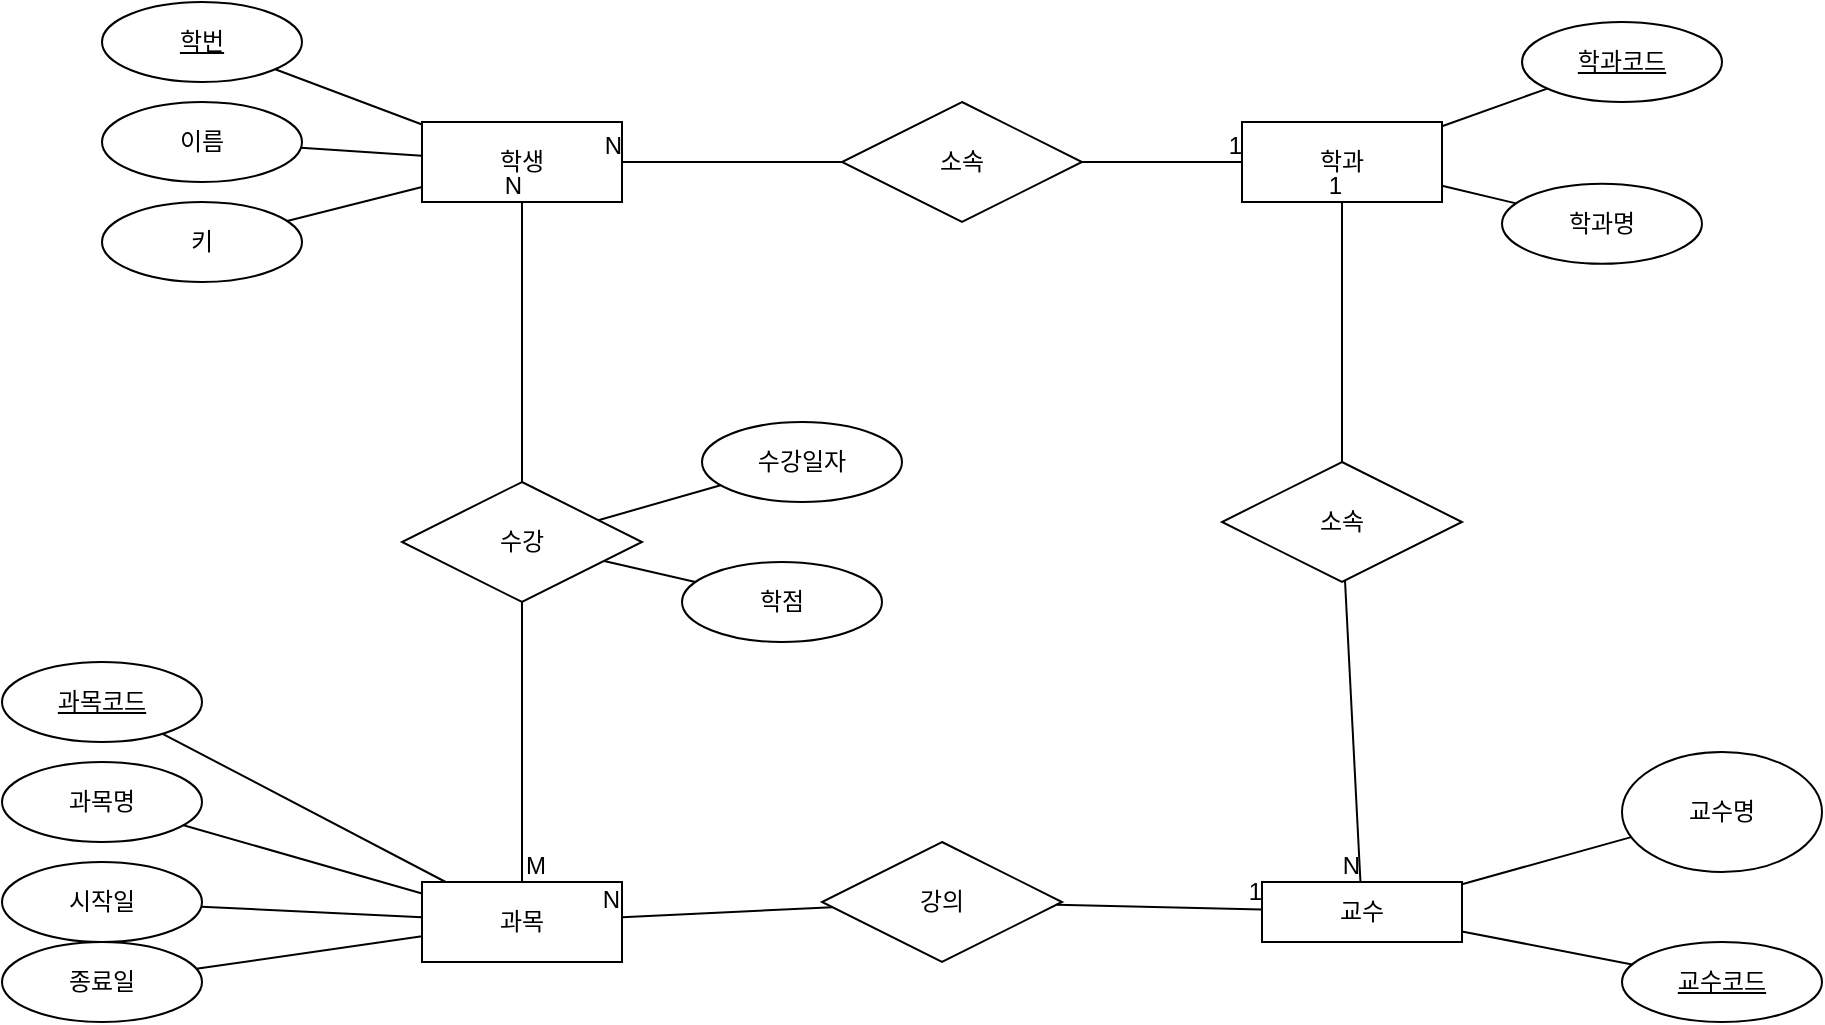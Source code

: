<mxfile>
    <diagram id="NieGqCTkv0GdGiH4IYMh" name="Page-1">
        <mxGraphModel dx="1876" dy="787" grid="1" gridSize="10" guides="1" tooltips="1" connect="1" arrows="1" fold="1" page="1" pageScale="1" pageWidth="850" pageHeight="1100" math="0" shadow="0">
            <root>
                <mxCell id="0"/>
                <mxCell id="1" parent="0"/>
                <mxCell id="2" value="학생" style="whiteSpace=wrap;html=1;align=center;" parent="1" vertex="1">
                    <mxGeometry x="140" y="90" width="100" height="40" as="geometry"/>
                </mxCell>
                <mxCell id="3" value="과목" style="whiteSpace=wrap;html=1;align=center;" parent="1" vertex="1">
                    <mxGeometry x="140" y="470" width="100" height="40" as="geometry"/>
                </mxCell>
                <mxCell id="4" value="교수" style="whiteSpace=wrap;html=1;align=center;" parent="1" vertex="1">
                    <mxGeometry x="560" y="470" width="100" height="30" as="geometry"/>
                </mxCell>
                <mxCell id="5" value="학과" style="whiteSpace=wrap;html=1;align=center;" parent="1" vertex="1">
                    <mxGeometry x="550" y="90" width="100" height="40" as="geometry"/>
                </mxCell>
                <mxCell id="6" value="학번" style="ellipse;whiteSpace=wrap;html=1;align=center;fontStyle=4;" parent="1" vertex="1">
                    <mxGeometry x="-20" y="30" width="100" height="40" as="geometry"/>
                </mxCell>
                <mxCell id="7" value="과목코드" style="ellipse;whiteSpace=wrap;html=1;align=center;fontStyle=4;" parent="1" vertex="1">
                    <mxGeometry x="-70" y="360" width="100" height="40" as="geometry"/>
                </mxCell>
                <mxCell id="8" value="학과코드" style="ellipse;whiteSpace=wrap;html=1;align=center;fontStyle=4;" parent="1" vertex="1">
                    <mxGeometry x="690" y="40" width="100" height="40" as="geometry"/>
                </mxCell>
                <mxCell id="9" value="교수코드" style="ellipse;whiteSpace=wrap;html=1;align=center;fontStyle=4;" parent="1" vertex="1">
                    <mxGeometry x="740" y="500" width="100" height="40" as="geometry"/>
                </mxCell>
                <mxCell id="10" value="이름" style="ellipse;whiteSpace=wrap;html=1;align=center;" parent="1" vertex="1">
                    <mxGeometry x="-20" y="80" width="100" height="40" as="geometry"/>
                </mxCell>
                <mxCell id="11" value="키" style="ellipse;whiteSpace=wrap;html=1;align=center;" parent="1" vertex="1">
                    <mxGeometry x="-20" y="130" width="100" height="40" as="geometry"/>
                </mxCell>
                <mxCell id="12" value="과목명" style="ellipse;whiteSpace=wrap;html=1;align=center;" parent="1" vertex="1">
                    <mxGeometry x="-70" y="410" width="100" height="40" as="geometry"/>
                </mxCell>
                <mxCell id="13" value="시작일" style="ellipse;whiteSpace=wrap;html=1;align=center;" parent="1" vertex="1">
                    <mxGeometry x="-70" y="460" width="100" height="40" as="geometry"/>
                </mxCell>
                <mxCell id="14" value="종료일" style="ellipse;whiteSpace=wrap;html=1;align=center;" parent="1" vertex="1">
                    <mxGeometry x="-70" y="500" width="100" height="40" as="geometry"/>
                </mxCell>
                <mxCell id="15" value="교수명" style="ellipse;whiteSpace=wrap;html=1;align=center;" parent="1" vertex="1">
                    <mxGeometry x="740" y="405" width="100" height="60" as="geometry"/>
                </mxCell>
                <mxCell id="16" value="학과명" style="ellipse;whiteSpace=wrap;html=1;align=center;" parent="1" vertex="1">
                    <mxGeometry x="680" y="120.9" width="100" height="40" as="geometry"/>
                </mxCell>
                <mxCell id="17" value="" style="endArrow=none;html=1;rounded=0;" parent="1" source="6" target="2" edge="1">
                    <mxGeometry relative="1" as="geometry">
                        <mxPoint x="340" y="400" as="sourcePoint"/>
                        <mxPoint x="500" y="400" as="targetPoint"/>
                    </mxGeometry>
                </mxCell>
                <mxCell id="18" value="" style="endArrow=none;html=1;rounded=0;" parent="1" source="11" target="2" edge="1">
                    <mxGeometry relative="1" as="geometry">
                        <mxPoint x="73.031" y="75.014" as="sourcePoint"/>
                        <mxPoint x="150" y="110" as="targetPoint"/>
                    </mxGeometry>
                </mxCell>
                <mxCell id="19" value="" style="endArrow=none;html=1;rounded=0;" parent="1" source="10" target="2" edge="1">
                    <mxGeometry relative="1" as="geometry">
                        <mxPoint x="83.031" y="85.014" as="sourcePoint"/>
                        <mxPoint x="160" y="120" as="targetPoint"/>
                    </mxGeometry>
                </mxCell>
                <mxCell id="20" value="" style="endArrow=none;html=1;rounded=0;" parent="1" source="7" target="3" edge="1">
                    <mxGeometry relative="1" as="geometry">
                        <mxPoint x="0.5" y="480" as="sourcePoint"/>
                        <mxPoint x="160.5" y="480" as="targetPoint"/>
                    </mxGeometry>
                </mxCell>
                <mxCell id="21" value="" style="endArrow=none;html=1;rounded=0;" parent="1" source="12" target="3" edge="1">
                    <mxGeometry relative="1" as="geometry">
                        <mxPoint x="-271.871" y="503.17" as="sourcePoint"/>
                        <mxPoint x="-189.5" y="532.353" as="targetPoint"/>
                    </mxGeometry>
                </mxCell>
                <mxCell id="22" value="" style="endArrow=none;html=1;rounded=0;" parent="1" source="13" target="3" edge="1">
                    <mxGeometry relative="1" as="geometry">
                        <mxPoint x="-261.871" y="513.17" as="sourcePoint"/>
                        <mxPoint x="-179.5" y="542.353" as="targetPoint"/>
                    </mxGeometry>
                </mxCell>
                <mxCell id="23" value="" style="endArrow=none;html=1;rounded=0;" parent="1" source="14" target="3" edge="1">
                    <mxGeometry relative="1" as="geometry">
                        <mxPoint x="-251.871" y="523.17" as="sourcePoint"/>
                        <mxPoint x="-169.5" y="552.353" as="targetPoint"/>
                    </mxGeometry>
                </mxCell>
                <mxCell id="24" value="" style="endArrow=none;html=1;rounded=0;" parent="1" source="15" target="4" edge="1">
                    <mxGeometry relative="1" as="geometry">
                        <mxPoint x="370" y="280" as="sourcePoint"/>
                        <mxPoint x="530" y="280" as="targetPoint"/>
                    </mxGeometry>
                </mxCell>
                <mxCell id="25" value="" style="endArrow=none;html=1;rounded=0;" parent="1" source="4" target="9" edge="1">
                    <mxGeometry relative="1" as="geometry">
                        <mxPoint x="370" y="280" as="sourcePoint"/>
                        <mxPoint x="812.617" y="423.266" as="targetPoint"/>
                    </mxGeometry>
                </mxCell>
                <mxCell id="27" value="" style="endArrow=none;html=1;rounded=0;" parent="1" source="16" target="5" edge="1">
                    <mxGeometry relative="1" as="geometry">
                        <mxPoint x="695.758" y="130.0" as="sourcePoint"/>
                        <mxPoint x="657.68" y="417.567" as="targetPoint"/>
                    </mxGeometry>
                </mxCell>
                <mxCell id="28" value="" style="endArrow=none;html=1;rounded=0;" parent="1" source="8" target="5" edge="1">
                    <mxGeometry relative="1" as="geometry">
                        <mxPoint x="702.325" y="55.042" as="sourcePoint"/>
                        <mxPoint x="667.68" y="427.567" as="targetPoint"/>
                    </mxGeometry>
                </mxCell>
                <mxCell id="29" value="강의" style="shape=rhombus;perimeter=rhombusPerimeter;whiteSpace=wrap;html=1;align=center;" parent="1" vertex="1">
                    <mxGeometry x="340" y="450" width="120" height="60" as="geometry"/>
                </mxCell>
                <mxCell id="31" value="소속" style="shape=rhombus;perimeter=rhombusPerimeter;whiteSpace=wrap;html=1;align=center;" parent="1" vertex="1">
                    <mxGeometry x="350" y="80" width="120" height="60" as="geometry"/>
                </mxCell>
                <mxCell id="46" value="" style="endArrow=none;html=1;rounded=0;" parent="1" source="31" target="2" edge="1">
                    <mxGeometry relative="1" as="geometry">
                        <mxPoint x="398.542" y="172.671" as="sourcePoint"/>
                        <mxPoint x="240" y="223.857" as="targetPoint"/>
                    </mxGeometry>
                </mxCell>
                <mxCell id="47" value="N" style="resizable=0;html=1;align=right;verticalAlign=bottom;" parent="46" connectable="0" vertex="1">
                    <mxGeometry x="1" relative="1" as="geometry"/>
                </mxCell>
                <mxCell id="48" value="" style="endArrow=none;html=1;rounded=0;" parent="1" source="31" target="5" edge="1">
                    <mxGeometry relative="1" as="geometry">
                        <mxPoint x="440" y="150.4" as="sourcePoint"/>
                        <mxPoint x="600" y="150.4" as="targetPoint"/>
                    </mxGeometry>
                </mxCell>
                <mxCell id="49" value="1" style="resizable=0;html=1;align=right;verticalAlign=bottom;" parent="48" connectable="0" vertex="1">
                    <mxGeometry x="1" relative="1" as="geometry"/>
                </mxCell>
                <mxCell id="53" value="" style="endArrow=none;html=1;rounded=0;" parent="1" source="29" target="4" edge="1">
                    <mxGeometry relative="1" as="geometry">
                        <mxPoint x="350" y="350" as="sourcePoint"/>
                        <mxPoint x="510" y="350" as="targetPoint"/>
                    </mxGeometry>
                </mxCell>
                <mxCell id="54" value="1" style="resizable=0;html=1;align=right;verticalAlign=bottom;" parent="53" connectable="0" vertex="1">
                    <mxGeometry x="1" relative="1" as="geometry"/>
                </mxCell>
                <mxCell id="55" value="" style="endArrow=none;html=1;rounded=0;" parent="1" source="29" target="3" edge="1">
                    <mxGeometry relative="1" as="geometry">
                        <mxPoint x="540" y="290" as="sourcePoint"/>
                        <mxPoint x="600" y="270" as="targetPoint"/>
                    </mxGeometry>
                </mxCell>
                <mxCell id="56" value="N" style="resizable=0;html=1;align=right;verticalAlign=bottom;" parent="55" connectable="0" vertex="1">
                    <mxGeometry x="1" relative="1" as="geometry"/>
                </mxCell>
                <mxCell id="60" value="학점" style="ellipse;whiteSpace=wrap;html=1;align=center;" parent="1" vertex="1">
                    <mxGeometry x="270" y="310" width="100" height="40" as="geometry"/>
                </mxCell>
                <mxCell id="61" value="수강일자" style="ellipse;whiteSpace=wrap;html=1;align=center;" parent="1" vertex="1">
                    <mxGeometry x="280" y="240" width="100" height="40" as="geometry"/>
                </mxCell>
                <mxCell id="65" value="" style="endArrow=none;html=1;rounded=0;" parent="1" source="30" target="61" edge="1">
                    <mxGeometry relative="1" as="geometry">
                        <mxPoint x="350" y="320" as="sourcePoint"/>
                        <mxPoint x="510" y="320" as="targetPoint"/>
                    </mxGeometry>
                </mxCell>
                <mxCell id="66" value="" style="endArrow=none;html=1;rounded=0;" parent="1" source="30" target="60" edge="1">
                    <mxGeometry relative="1" as="geometry">
                        <mxPoint x="408.182" y="259.091" as="sourcePoint"/>
                        <mxPoint x="469.313" y="241.625" as="targetPoint"/>
                    </mxGeometry>
                </mxCell>
                <mxCell id="67" value="소속" style="shape=rhombus;perimeter=rhombusPerimeter;whiteSpace=wrap;html=1;align=center;" vertex="1" parent="1">
                    <mxGeometry x="540" y="260" width="120" height="60" as="geometry"/>
                </mxCell>
                <mxCell id="68" value="" style="endArrow=none;html=1;rounded=0;" edge="1" parent="1" source="3" target="2">
                    <mxGeometry relative="1" as="geometry">
                        <mxPoint x="320" y="350" as="sourcePoint"/>
                        <mxPoint x="480" y="350" as="targetPoint"/>
                    </mxGeometry>
                </mxCell>
                <mxCell id="69" value="M" style="resizable=0;html=1;align=left;verticalAlign=bottom;" connectable="0" vertex="1" parent="68">
                    <mxGeometry x="-1" relative="1" as="geometry"/>
                </mxCell>
                <mxCell id="70" value="N" style="resizable=0;html=1;align=right;verticalAlign=bottom;" connectable="0" vertex="1" parent="68">
                    <mxGeometry x="1" relative="1" as="geometry"/>
                </mxCell>
                <mxCell id="71" value="" style="endArrow=none;html=1;rounded=0;" edge="1" parent="1" source="67" target="5">
                    <mxGeometry relative="1" as="geometry">
                        <mxPoint x="480" y="120" as="sourcePoint"/>
                        <mxPoint x="560" y="120" as="targetPoint"/>
                    </mxGeometry>
                </mxCell>
                <mxCell id="72" value="1" style="resizable=0;html=1;align=right;verticalAlign=bottom;" connectable="0" vertex="1" parent="71">
                    <mxGeometry x="1" relative="1" as="geometry"/>
                </mxCell>
                <mxCell id="73" value="" style="endArrow=none;html=1;rounded=0;" edge="1" parent="1" source="67" target="4">
                    <mxGeometry relative="1" as="geometry">
                        <mxPoint x="665" y="390" as="sourcePoint"/>
                        <mxPoint x="555" y="390" as="targetPoint"/>
                    </mxGeometry>
                </mxCell>
                <mxCell id="74" value="N" style="resizable=0;html=1;align=right;verticalAlign=bottom;" connectable="0" vertex="1" parent="73">
                    <mxGeometry x="1" relative="1" as="geometry"/>
                </mxCell>
                <mxCell id="30" value="수강" style="shape=rhombus;perimeter=rhombusPerimeter;whiteSpace=wrap;html=1;align=center;" parent="1" vertex="1">
                    <mxGeometry x="130" y="270" width="120" height="60" as="geometry"/>
                </mxCell>
            </root>
        </mxGraphModel>
    </diagram>
    <diagram id="f-22_znBf643ULMRGMoe" name="Page-2">
        <mxGraphModel dx="1876" dy="787" grid="1" gridSize="10" guides="1" tooltips="1" connect="1" arrows="1" fold="1" page="1" pageScale="1" pageWidth="850" pageHeight="1100" math="0" shadow="0">
            <root>
                <mxCell id="0"/>
                <mxCell id="1" parent="0"/>
                <mxCell id="KoeBPJFV_SuBEPSKDbKb-14" value="Table" style="shape=table;startSize=40;container=1;collapsible=1;childLayout=tableLayout;fixedRows=1;rowLines=0;fontStyle=1;align=center;resizeLast=1;" vertex="1" parent="1">
                    <mxGeometry x="440" y="410" width="180" height="130" as="geometry"/>
                </mxCell>
                <mxCell id="KoeBPJFV_SuBEPSKDbKb-15" value="" style="shape=tableRow;horizontal=0;startSize=0;swimlaneHead=0;swimlaneBody=0;fillColor=none;collapsible=0;dropTarget=0;points=[[0,0.5],[1,0.5]];portConstraint=eastwest;top=0;left=0;right=0;bottom=0;" vertex="1" parent="KoeBPJFV_SuBEPSKDbKb-14">
                    <mxGeometry y="40" width="180" height="30" as="geometry"/>
                </mxCell>
                <mxCell id="KoeBPJFV_SuBEPSKDbKb-16" value="PK,FK1" style="shape=partialRectangle;connectable=0;fillColor=none;top=0;left=0;bottom=0;right=0;fontStyle=1;overflow=hidden;" vertex="1" parent="KoeBPJFV_SuBEPSKDbKb-15">
                    <mxGeometry width="60" height="30" as="geometry">
                        <mxRectangle width="60" height="30" as="alternateBounds"/>
                    </mxGeometry>
                </mxCell>
                <mxCell id="KoeBPJFV_SuBEPSKDbKb-17" value="Row 1" style="shape=partialRectangle;connectable=0;fillColor=none;top=0;left=0;bottom=0;right=0;align=left;spacingLeft=6;fontStyle=5;overflow=hidden;" vertex="1" parent="KoeBPJFV_SuBEPSKDbKb-15">
                    <mxGeometry x="60" width="120" height="30" as="geometry">
                        <mxRectangle width="120" height="30" as="alternateBounds"/>
                    </mxGeometry>
                </mxCell>
                <mxCell id="KoeBPJFV_SuBEPSKDbKb-18" value="" style="shape=tableRow;horizontal=0;startSize=0;swimlaneHead=0;swimlaneBody=0;fillColor=none;collapsible=0;dropTarget=0;points=[[0,0.5],[1,0.5]];portConstraint=eastwest;top=0;left=0;right=0;bottom=1;" vertex="1" parent="KoeBPJFV_SuBEPSKDbKb-14">
                    <mxGeometry y="70" width="180" height="30" as="geometry"/>
                </mxCell>
                <mxCell id="KoeBPJFV_SuBEPSKDbKb-19" value="PK,FK2" style="shape=partialRectangle;connectable=0;fillColor=none;top=0;left=0;bottom=0;right=0;fontStyle=1;overflow=hidden;" vertex="1" parent="KoeBPJFV_SuBEPSKDbKb-18">
                    <mxGeometry width="60" height="30" as="geometry">
                        <mxRectangle width="60" height="30" as="alternateBounds"/>
                    </mxGeometry>
                </mxCell>
                <mxCell id="KoeBPJFV_SuBEPSKDbKb-20" value="Row 2" style="shape=partialRectangle;connectable=0;fillColor=none;top=0;left=0;bottom=0;right=0;align=left;spacingLeft=6;fontStyle=5;overflow=hidden;" vertex="1" parent="KoeBPJFV_SuBEPSKDbKb-18">
                    <mxGeometry x="60" width="120" height="30" as="geometry">
                        <mxRectangle width="120" height="30" as="alternateBounds"/>
                    </mxGeometry>
                </mxCell>
                <mxCell id="KoeBPJFV_SuBEPSKDbKb-21" value="" style="shape=tableRow;horizontal=0;startSize=0;swimlaneHead=0;swimlaneBody=0;fillColor=none;collapsible=0;dropTarget=0;points=[[0,0.5],[1,0.5]];portConstraint=eastwest;top=0;left=0;right=0;bottom=0;" vertex="1" parent="KoeBPJFV_SuBEPSKDbKb-14">
                    <mxGeometry y="100" width="180" height="30" as="geometry"/>
                </mxCell>
                <mxCell id="KoeBPJFV_SuBEPSKDbKb-22" value="" style="shape=partialRectangle;connectable=0;fillColor=none;top=0;left=0;bottom=0;right=0;editable=1;overflow=hidden;" vertex="1" parent="KoeBPJFV_SuBEPSKDbKb-21">
                    <mxGeometry width="60" height="30" as="geometry">
                        <mxRectangle width="60" height="30" as="alternateBounds"/>
                    </mxGeometry>
                </mxCell>
                <mxCell id="KoeBPJFV_SuBEPSKDbKb-23" value="Row 3" style="shape=partialRectangle;connectable=0;fillColor=none;top=0;left=0;bottom=0;right=0;align=left;spacingLeft=6;overflow=hidden;" vertex="1" parent="KoeBPJFV_SuBEPSKDbKb-21">
                    <mxGeometry x="60" width="120" height="30" as="geometry">
                        <mxRectangle width="120" height="30" as="alternateBounds"/>
                    </mxGeometry>
                </mxCell>
                <mxCell id="KoeBPJFV_SuBEPSKDbKb-27" value="Table" style="shape=table;startSize=30;container=1;collapsible=1;childLayout=tableLayout;fixedRows=1;rowLines=0;fontStyle=1;align=center;resizeLast=1;" vertex="1" parent="1">
                    <mxGeometry x="170" y="240" width="180" height="150" as="geometry"/>
                </mxCell>
                <mxCell id="KoeBPJFV_SuBEPSKDbKb-28" value="" style="shape=tableRow;horizontal=0;startSize=0;swimlaneHead=0;swimlaneBody=0;fillColor=none;collapsible=0;dropTarget=0;points=[[0,0.5],[1,0.5]];portConstraint=eastwest;top=0;left=0;right=0;bottom=0;" vertex="1" parent="KoeBPJFV_SuBEPSKDbKb-27">
                    <mxGeometry y="30" width="180" height="30" as="geometry"/>
                </mxCell>
                <mxCell id="KoeBPJFV_SuBEPSKDbKb-29" value="PK,FK1" style="shape=partialRectangle;connectable=0;fillColor=none;top=0;left=0;bottom=0;right=0;fontStyle=1;overflow=hidden;" vertex="1" parent="KoeBPJFV_SuBEPSKDbKb-28">
                    <mxGeometry width="60" height="30" as="geometry">
                        <mxRectangle width="60" height="30" as="alternateBounds"/>
                    </mxGeometry>
                </mxCell>
                <mxCell id="KoeBPJFV_SuBEPSKDbKb-30" value="Row 1" style="shape=partialRectangle;connectable=0;fillColor=none;top=0;left=0;bottom=0;right=0;align=left;spacingLeft=6;fontStyle=5;overflow=hidden;" vertex="1" parent="KoeBPJFV_SuBEPSKDbKb-28">
                    <mxGeometry x="60" width="120" height="30" as="geometry">
                        <mxRectangle width="120" height="30" as="alternateBounds"/>
                    </mxGeometry>
                </mxCell>
                <mxCell id="KoeBPJFV_SuBEPSKDbKb-31" value="" style="shape=tableRow;horizontal=0;startSize=0;swimlaneHead=0;swimlaneBody=0;fillColor=none;collapsible=0;dropTarget=0;points=[[0,0.5],[1,0.5]];portConstraint=eastwest;top=0;left=0;right=0;bottom=1;" vertex="1" parent="KoeBPJFV_SuBEPSKDbKb-27">
                    <mxGeometry y="60" width="180" height="30" as="geometry"/>
                </mxCell>
                <mxCell id="KoeBPJFV_SuBEPSKDbKb-32" value="PK,FK2" style="shape=partialRectangle;connectable=0;fillColor=none;top=0;left=0;bottom=0;right=0;fontStyle=1;overflow=hidden;" vertex="1" parent="KoeBPJFV_SuBEPSKDbKb-31">
                    <mxGeometry width="60" height="30" as="geometry">
                        <mxRectangle width="60" height="30" as="alternateBounds"/>
                    </mxGeometry>
                </mxCell>
                <mxCell id="KoeBPJFV_SuBEPSKDbKb-33" value="Row 2" style="shape=partialRectangle;connectable=0;fillColor=none;top=0;left=0;bottom=0;right=0;align=left;spacingLeft=6;fontStyle=5;overflow=hidden;" vertex="1" parent="KoeBPJFV_SuBEPSKDbKb-31">
                    <mxGeometry x="60" width="120" height="30" as="geometry">
                        <mxRectangle width="120" height="30" as="alternateBounds"/>
                    </mxGeometry>
                </mxCell>
                <mxCell id="KoeBPJFV_SuBEPSKDbKb-34" value="" style="shape=tableRow;horizontal=0;startSize=0;swimlaneHead=0;swimlaneBody=0;fillColor=none;collapsible=0;dropTarget=0;points=[[0,0.5],[1,0.5]];portConstraint=eastwest;top=0;left=0;right=0;bottom=0;" vertex="1" parent="KoeBPJFV_SuBEPSKDbKb-27">
                    <mxGeometry y="90" width="180" height="30" as="geometry"/>
                </mxCell>
                <mxCell id="KoeBPJFV_SuBEPSKDbKb-35" value="" style="shape=partialRectangle;connectable=0;fillColor=none;top=0;left=0;bottom=0;right=0;editable=1;overflow=hidden;" vertex="1" parent="KoeBPJFV_SuBEPSKDbKb-34">
                    <mxGeometry width="60" height="30" as="geometry">
                        <mxRectangle width="60" height="30" as="alternateBounds"/>
                    </mxGeometry>
                </mxCell>
                <mxCell id="KoeBPJFV_SuBEPSKDbKb-36" value="Row 3" style="shape=partialRectangle;connectable=0;fillColor=none;top=0;left=0;bottom=0;right=0;align=left;spacingLeft=6;overflow=hidden;" vertex="1" parent="KoeBPJFV_SuBEPSKDbKb-34">
                    <mxGeometry x="60" width="120" height="30" as="geometry">
                        <mxRectangle width="120" height="30" as="alternateBounds"/>
                    </mxGeometry>
                </mxCell>
                <mxCell id="KoeBPJFV_SuBEPSKDbKb-37" value="" style="shape=tableRow;horizontal=0;startSize=0;swimlaneHead=0;swimlaneBody=0;fillColor=none;collapsible=0;dropTarget=0;points=[[0,0.5],[1,0.5]];portConstraint=eastwest;top=0;left=0;right=0;bottom=0;" vertex="1" parent="KoeBPJFV_SuBEPSKDbKb-27">
                    <mxGeometry y="120" width="180" height="30" as="geometry"/>
                </mxCell>
                <mxCell id="KoeBPJFV_SuBEPSKDbKb-38" value="" style="shape=partialRectangle;connectable=0;fillColor=none;top=0;left=0;bottom=0;right=0;editable=1;overflow=hidden;" vertex="1" parent="KoeBPJFV_SuBEPSKDbKb-37">
                    <mxGeometry width="60" height="30" as="geometry">
                        <mxRectangle width="60" height="30" as="alternateBounds"/>
                    </mxGeometry>
                </mxCell>
                <mxCell id="KoeBPJFV_SuBEPSKDbKb-39" value="Row 4" style="shape=partialRectangle;connectable=0;fillColor=none;top=0;left=0;bottom=0;right=0;align=left;spacingLeft=6;overflow=hidden;" vertex="1" parent="KoeBPJFV_SuBEPSKDbKb-37">
                    <mxGeometry x="60" width="120" height="30" as="geometry">
                        <mxRectangle width="120" height="30" as="alternateBounds"/>
                    </mxGeometry>
                </mxCell>
                <mxCell id="KoeBPJFV_SuBEPSKDbKb-40" value="Table" style="shape=table;startSize=30;container=1;collapsible=1;childLayout=tableLayout;fixedRows=1;rowLines=0;fontStyle=1;align=center;resizeLast=1;" vertex="1" parent="1">
                    <mxGeometry x="-80" y="430" width="180" height="150" as="geometry"/>
                </mxCell>
                <mxCell id="KoeBPJFV_SuBEPSKDbKb-41" value="" style="shape=tableRow;horizontal=0;startSize=0;swimlaneHead=0;swimlaneBody=0;fillColor=none;collapsible=0;dropTarget=0;points=[[0,0.5],[1,0.5]];portConstraint=eastwest;top=0;left=0;right=0;bottom=0;" vertex="1" parent="KoeBPJFV_SuBEPSKDbKb-40">
                    <mxGeometry y="30" width="180" height="30" as="geometry"/>
                </mxCell>
                <mxCell id="KoeBPJFV_SuBEPSKDbKb-42" value="PK,FK1" style="shape=partialRectangle;connectable=0;fillColor=none;top=0;left=0;bottom=0;right=0;fontStyle=1;overflow=hidden;" vertex="1" parent="KoeBPJFV_SuBEPSKDbKb-41">
                    <mxGeometry width="60" height="30" as="geometry">
                        <mxRectangle width="60" height="30" as="alternateBounds"/>
                    </mxGeometry>
                </mxCell>
                <mxCell id="KoeBPJFV_SuBEPSKDbKb-43" value="Row 1" style="shape=partialRectangle;connectable=0;fillColor=none;top=0;left=0;bottom=0;right=0;align=left;spacingLeft=6;fontStyle=5;overflow=hidden;" vertex="1" parent="KoeBPJFV_SuBEPSKDbKb-41">
                    <mxGeometry x="60" width="120" height="30" as="geometry">
                        <mxRectangle width="120" height="30" as="alternateBounds"/>
                    </mxGeometry>
                </mxCell>
                <mxCell id="KoeBPJFV_SuBEPSKDbKb-44" value="" style="shape=tableRow;horizontal=0;startSize=0;swimlaneHead=0;swimlaneBody=0;fillColor=none;collapsible=0;dropTarget=0;points=[[0,0.5],[1,0.5]];portConstraint=eastwest;top=0;left=0;right=0;bottom=1;" vertex="1" parent="KoeBPJFV_SuBEPSKDbKb-40">
                    <mxGeometry y="60" width="180" height="30" as="geometry"/>
                </mxCell>
                <mxCell id="KoeBPJFV_SuBEPSKDbKb-45" value="PK,FK2" style="shape=partialRectangle;connectable=0;fillColor=none;top=0;left=0;bottom=0;right=0;fontStyle=1;overflow=hidden;" vertex="1" parent="KoeBPJFV_SuBEPSKDbKb-44">
                    <mxGeometry width="60" height="30" as="geometry">
                        <mxRectangle width="60" height="30" as="alternateBounds"/>
                    </mxGeometry>
                </mxCell>
                <mxCell id="KoeBPJFV_SuBEPSKDbKb-46" value="Row 2" style="shape=partialRectangle;connectable=0;fillColor=none;top=0;left=0;bottom=0;right=0;align=left;spacingLeft=6;fontStyle=5;overflow=hidden;" vertex="1" parent="KoeBPJFV_SuBEPSKDbKb-44">
                    <mxGeometry x="60" width="120" height="30" as="geometry">
                        <mxRectangle width="120" height="30" as="alternateBounds"/>
                    </mxGeometry>
                </mxCell>
                <mxCell id="KoeBPJFV_SuBEPSKDbKb-47" value="" style="shape=tableRow;horizontal=0;startSize=0;swimlaneHead=0;swimlaneBody=0;fillColor=none;collapsible=0;dropTarget=0;points=[[0,0.5],[1,0.5]];portConstraint=eastwest;top=0;left=0;right=0;bottom=0;" vertex="1" parent="KoeBPJFV_SuBEPSKDbKb-40">
                    <mxGeometry y="90" width="180" height="30" as="geometry"/>
                </mxCell>
                <mxCell id="KoeBPJFV_SuBEPSKDbKb-48" value="" style="shape=partialRectangle;connectable=0;fillColor=none;top=0;left=0;bottom=0;right=0;editable=1;overflow=hidden;" vertex="1" parent="KoeBPJFV_SuBEPSKDbKb-47">
                    <mxGeometry width="60" height="30" as="geometry">
                        <mxRectangle width="60" height="30" as="alternateBounds"/>
                    </mxGeometry>
                </mxCell>
                <mxCell id="KoeBPJFV_SuBEPSKDbKb-49" value="Row 3" style="shape=partialRectangle;connectable=0;fillColor=none;top=0;left=0;bottom=0;right=0;align=left;spacingLeft=6;overflow=hidden;" vertex="1" parent="KoeBPJFV_SuBEPSKDbKb-47">
                    <mxGeometry x="60" width="120" height="30" as="geometry">
                        <mxRectangle width="120" height="30" as="alternateBounds"/>
                    </mxGeometry>
                </mxCell>
                <mxCell id="KoeBPJFV_SuBEPSKDbKb-50" value="" style="shape=tableRow;horizontal=0;startSize=0;swimlaneHead=0;swimlaneBody=0;fillColor=none;collapsible=0;dropTarget=0;points=[[0,0.5],[1,0.5]];portConstraint=eastwest;top=0;left=0;right=0;bottom=0;" vertex="1" parent="KoeBPJFV_SuBEPSKDbKb-40">
                    <mxGeometry y="120" width="180" height="30" as="geometry"/>
                </mxCell>
                <mxCell id="KoeBPJFV_SuBEPSKDbKb-51" value="" style="shape=partialRectangle;connectable=0;fillColor=none;top=0;left=0;bottom=0;right=0;editable=1;overflow=hidden;" vertex="1" parent="KoeBPJFV_SuBEPSKDbKb-50">
                    <mxGeometry width="60" height="30" as="geometry">
                        <mxRectangle width="60" height="30" as="alternateBounds"/>
                    </mxGeometry>
                </mxCell>
                <mxCell id="KoeBPJFV_SuBEPSKDbKb-52" value="Row 4" style="shape=partialRectangle;connectable=0;fillColor=none;top=0;left=0;bottom=0;right=0;align=left;spacingLeft=6;overflow=hidden;" vertex="1" parent="KoeBPJFV_SuBEPSKDbKb-50">
                    <mxGeometry x="60" width="120" height="30" as="geometry">
                        <mxRectangle width="120" height="30" as="alternateBounds"/>
                    </mxGeometry>
                </mxCell>
                <mxCell id="KoeBPJFV_SuBEPSKDbKb-53" value="Table" style="shape=table;startSize=30;container=1;collapsible=1;childLayout=tableLayout;fixedRows=1;rowLines=0;fontStyle=1;align=center;resizeLast=1;" vertex="1" parent="1">
                    <mxGeometry x="-80" y="60" width="180" height="150" as="geometry"/>
                </mxCell>
                <mxCell id="KoeBPJFV_SuBEPSKDbKb-54" value="" style="shape=tableRow;horizontal=0;startSize=0;swimlaneHead=0;swimlaneBody=0;fillColor=none;collapsible=0;dropTarget=0;points=[[0,0.5],[1,0.5]];portConstraint=eastwest;top=0;left=0;right=0;bottom=0;" vertex="1" parent="KoeBPJFV_SuBEPSKDbKb-53">
                    <mxGeometry y="30" width="180" height="30" as="geometry"/>
                </mxCell>
                <mxCell id="KoeBPJFV_SuBEPSKDbKb-55" value="PK,FK1" style="shape=partialRectangle;connectable=0;fillColor=none;top=0;left=0;bottom=0;right=0;fontStyle=1;overflow=hidden;" vertex="1" parent="KoeBPJFV_SuBEPSKDbKb-54">
                    <mxGeometry width="60" height="30" as="geometry">
                        <mxRectangle width="60" height="30" as="alternateBounds"/>
                    </mxGeometry>
                </mxCell>
                <mxCell id="KoeBPJFV_SuBEPSKDbKb-56" value="Row 1" style="shape=partialRectangle;connectable=0;fillColor=none;top=0;left=0;bottom=0;right=0;align=left;spacingLeft=6;fontStyle=5;overflow=hidden;" vertex="1" parent="KoeBPJFV_SuBEPSKDbKb-54">
                    <mxGeometry x="60" width="120" height="30" as="geometry">
                        <mxRectangle width="120" height="30" as="alternateBounds"/>
                    </mxGeometry>
                </mxCell>
                <mxCell id="KoeBPJFV_SuBEPSKDbKb-57" value="" style="shape=tableRow;horizontal=0;startSize=0;swimlaneHead=0;swimlaneBody=0;fillColor=none;collapsible=0;dropTarget=0;points=[[0,0.5],[1,0.5]];portConstraint=eastwest;top=0;left=0;right=0;bottom=1;" vertex="1" parent="KoeBPJFV_SuBEPSKDbKb-53">
                    <mxGeometry y="60" width="180" height="30" as="geometry"/>
                </mxCell>
                <mxCell id="KoeBPJFV_SuBEPSKDbKb-58" value="PK,FK2" style="shape=partialRectangle;connectable=0;fillColor=none;top=0;left=0;bottom=0;right=0;fontStyle=1;overflow=hidden;" vertex="1" parent="KoeBPJFV_SuBEPSKDbKb-57">
                    <mxGeometry width="60" height="30" as="geometry">
                        <mxRectangle width="60" height="30" as="alternateBounds"/>
                    </mxGeometry>
                </mxCell>
                <mxCell id="KoeBPJFV_SuBEPSKDbKb-59" value="Row 2" style="shape=partialRectangle;connectable=0;fillColor=none;top=0;left=0;bottom=0;right=0;align=left;spacingLeft=6;fontStyle=5;overflow=hidden;" vertex="1" parent="KoeBPJFV_SuBEPSKDbKb-57">
                    <mxGeometry x="60" width="120" height="30" as="geometry">
                        <mxRectangle width="120" height="30" as="alternateBounds"/>
                    </mxGeometry>
                </mxCell>
                <mxCell id="KoeBPJFV_SuBEPSKDbKb-60" value="" style="shape=tableRow;horizontal=0;startSize=0;swimlaneHead=0;swimlaneBody=0;fillColor=none;collapsible=0;dropTarget=0;points=[[0,0.5],[1,0.5]];portConstraint=eastwest;top=0;left=0;right=0;bottom=0;" vertex="1" parent="KoeBPJFV_SuBEPSKDbKb-53">
                    <mxGeometry y="90" width="180" height="30" as="geometry"/>
                </mxCell>
                <mxCell id="KoeBPJFV_SuBEPSKDbKb-61" value="" style="shape=partialRectangle;connectable=0;fillColor=none;top=0;left=0;bottom=0;right=0;editable=1;overflow=hidden;" vertex="1" parent="KoeBPJFV_SuBEPSKDbKb-60">
                    <mxGeometry width="60" height="30" as="geometry">
                        <mxRectangle width="60" height="30" as="alternateBounds"/>
                    </mxGeometry>
                </mxCell>
                <mxCell id="KoeBPJFV_SuBEPSKDbKb-62" value="Row 3" style="shape=partialRectangle;connectable=0;fillColor=none;top=0;left=0;bottom=0;right=0;align=left;spacingLeft=6;overflow=hidden;" vertex="1" parent="KoeBPJFV_SuBEPSKDbKb-60">
                    <mxGeometry x="60" width="120" height="30" as="geometry">
                        <mxRectangle width="120" height="30" as="alternateBounds"/>
                    </mxGeometry>
                </mxCell>
                <mxCell id="KoeBPJFV_SuBEPSKDbKb-63" value="" style="shape=tableRow;horizontal=0;startSize=0;swimlaneHead=0;swimlaneBody=0;fillColor=none;collapsible=0;dropTarget=0;points=[[0,0.5],[1,0.5]];portConstraint=eastwest;top=0;left=0;right=0;bottom=0;" vertex="1" parent="KoeBPJFV_SuBEPSKDbKb-53">
                    <mxGeometry y="120" width="180" height="30" as="geometry"/>
                </mxCell>
                <mxCell id="KoeBPJFV_SuBEPSKDbKb-64" value="" style="shape=partialRectangle;connectable=0;fillColor=none;top=0;left=0;bottom=0;right=0;editable=1;overflow=hidden;" vertex="1" parent="KoeBPJFV_SuBEPSKDbKb-63">
                    <mxGeometry width="60" height="30" as="geometry">
                        <mxRectangle width="60" height="30" as="alternateBounds"/>
                    </mxGeometry>
                </mxCell>
                <mxCell id="KoeBPJFV_SuBEPSKDbKb-65" value="Row 4" style="shape=partialRectangle;connectable=0;fillColor=none;top=0;left=0;bottom=0;right=0;align=left;spacingLeft=6;overflow=hidden;" vertex="1" parent="KoeBPJFV_SuBEPSKDbKb-63">
                    <mxGeometry x="60" width="120" height="30" as="geometry">
                        <mxRectangle width="120" height="30" as="alternateBounds"/>
                    </mxGeometry>
                </mxCell>
                <mxCell id="KoeBPJFV_SuBEPSKDbKb-66" value="Table" style="shape=table;startSize=30;container=1;collapsible=1;childLayout=tableLayout;fixedRows=1;rowLines=0;fontStyle=1;align=center;resizeLast=1;" vertex="1" parent="1">
                    <mxGeometry x="460" y="50" width="180" height="90" as="geometry"/>
                </mxCell>
                <mxCell id="KoeBPJFV_SuBEPSKDbKb-67" value="" style="shape=tableRow;horizontal=0;startSize=0;swimlaneHead=0;swimlaneBody=0;fillColor=none;collapsible=0;dropTarget=0;points=[[0,0.5],[1,0.5]];portConstraint=eastwest;top=0;left=0;right=0;bottom=1;" vertex="1" parent="KoeBPJFV_SuBEPSKDbKb-66">
                    <mxGeometry y="30" width="180" height="30" as="geometry"/>
                </mxCell>
                <mxCell id="KoeBPJFV_SuBEPSKDbKb-68" value="PK" style="shape=partialRectangle;connectable=0;fillColor=none;top=0;left=0;bottom=0;right=0;fontStyle=1;overflow=hidden;" vertex="1" parent="KoeBPJFV_SuBEPSKDbKb-67">
                    <mxGeometry width="30" height="30" as="geometry">
                        <mxRectangle width="30" height="30" as="alternateBounds"/>
                    </mxGeometry>
                </mxCell>
                <mxCell id="KoeBPJFV_SuBEPSKDbKb-69" value="UniqueID" style="shape=partialRectangle;connectable=0;fillColor=none;top=0;left=0;bottom=0;right=0;align=left;spacingLeft=6;fontStyle=5;overflow=hidden;" vertex="1" parent="KoeBPJFV_SuBEPSKDbKb-67">
                    <mxGeometry x="30" width="150" height="30" as="geometry">
                        <mxRectangle width="150" height="30" as="alternateBounds"/>
                    </mxGeometry>
                </mxCell>
                <mxCell id="KoeBPJFV_SuBEPSKDbKb-70" value="" style="shape=tableRow;horizontal=0;startSize=0;swimlaneHead=0;swimlaneBody=0;fillColor=none;collapsible=0;dropTarget=0;points=[[0,0.5],[1,0.5]];portConstraint=eastwest;top=0;left=0;right=0;bottom=0;" vertex="1" parent="KoeBPJFV_SuBEPSKDbKb-66">
                    <mxGeometry y="60" width="180" height="30" as="geometry"/>
                </mxCell>
                <mxCell id="KoeBPJFV_SuBEPSKDbKb-71" value="" style="shape=partialRectangle;connectable=0;fillColor=none;top=0;left=0;bottom=0;right=0;editable=1;overflow=hidden;" vertex="1" parent="KoeBPJFV_SuBEPSKDbKb-70">
                    <mxGeometry width="30" height="30" as="geometry">
                        <mxRectangle width="30" height="30" as="alternateBounds"/>
                    </mxGeometry>
                </mxCell>
                <mxCell id="KoeBPJFV_SuBEPSKDbKb-72" value="Row 1" style="shape=partialRectangle;connectable=0;fillColor=none;top=0;left=0;bottom=0;right=0;align=left;spacingLeft=6;overflow=hidden;" vertex="1" parent="KoeBPJFV_SuBEPSKDbKb-70">
                    <mxGeometry x="30" width="150" height="30" as="geometry">
                        <mxRectangle width="150" height="30" as="alternateBounds"/>
                    </mxGeometry>
                </mxCell>
            </root>
        </mxGraphModel>
    </diagram>
</mxfile>